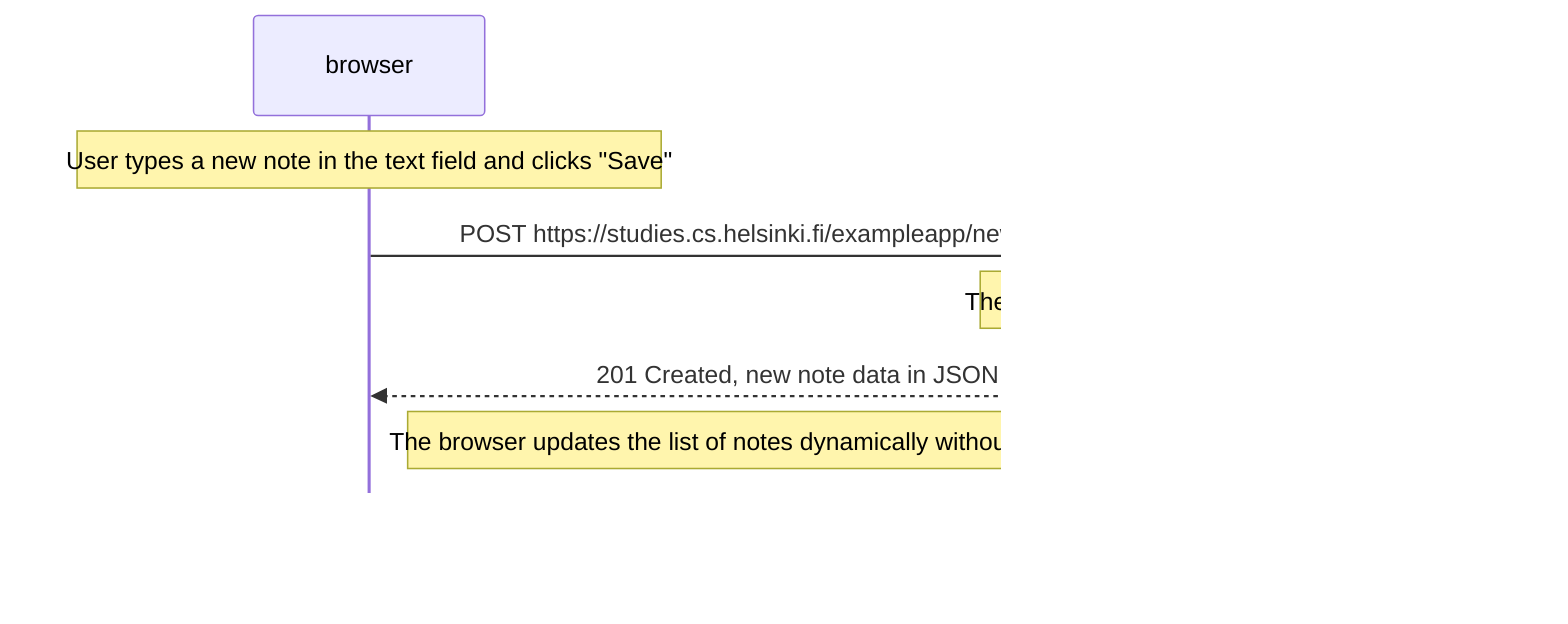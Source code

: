 sequenceDiagram
    participant browser
    participant server

    Note over browser: User types a new note in the text field and clicks "Save"

    browser->>server: POST https://studies.cs.helsinki.fi/exampleapp/new_note_spa
    activate server
    Note over server: The server processes the new note and stores it
    server-->>browser: 201 Created, new note data in JSON
    deactivate server

    Note right of browser: The browser updates the list of notes dynamically without a full page reload